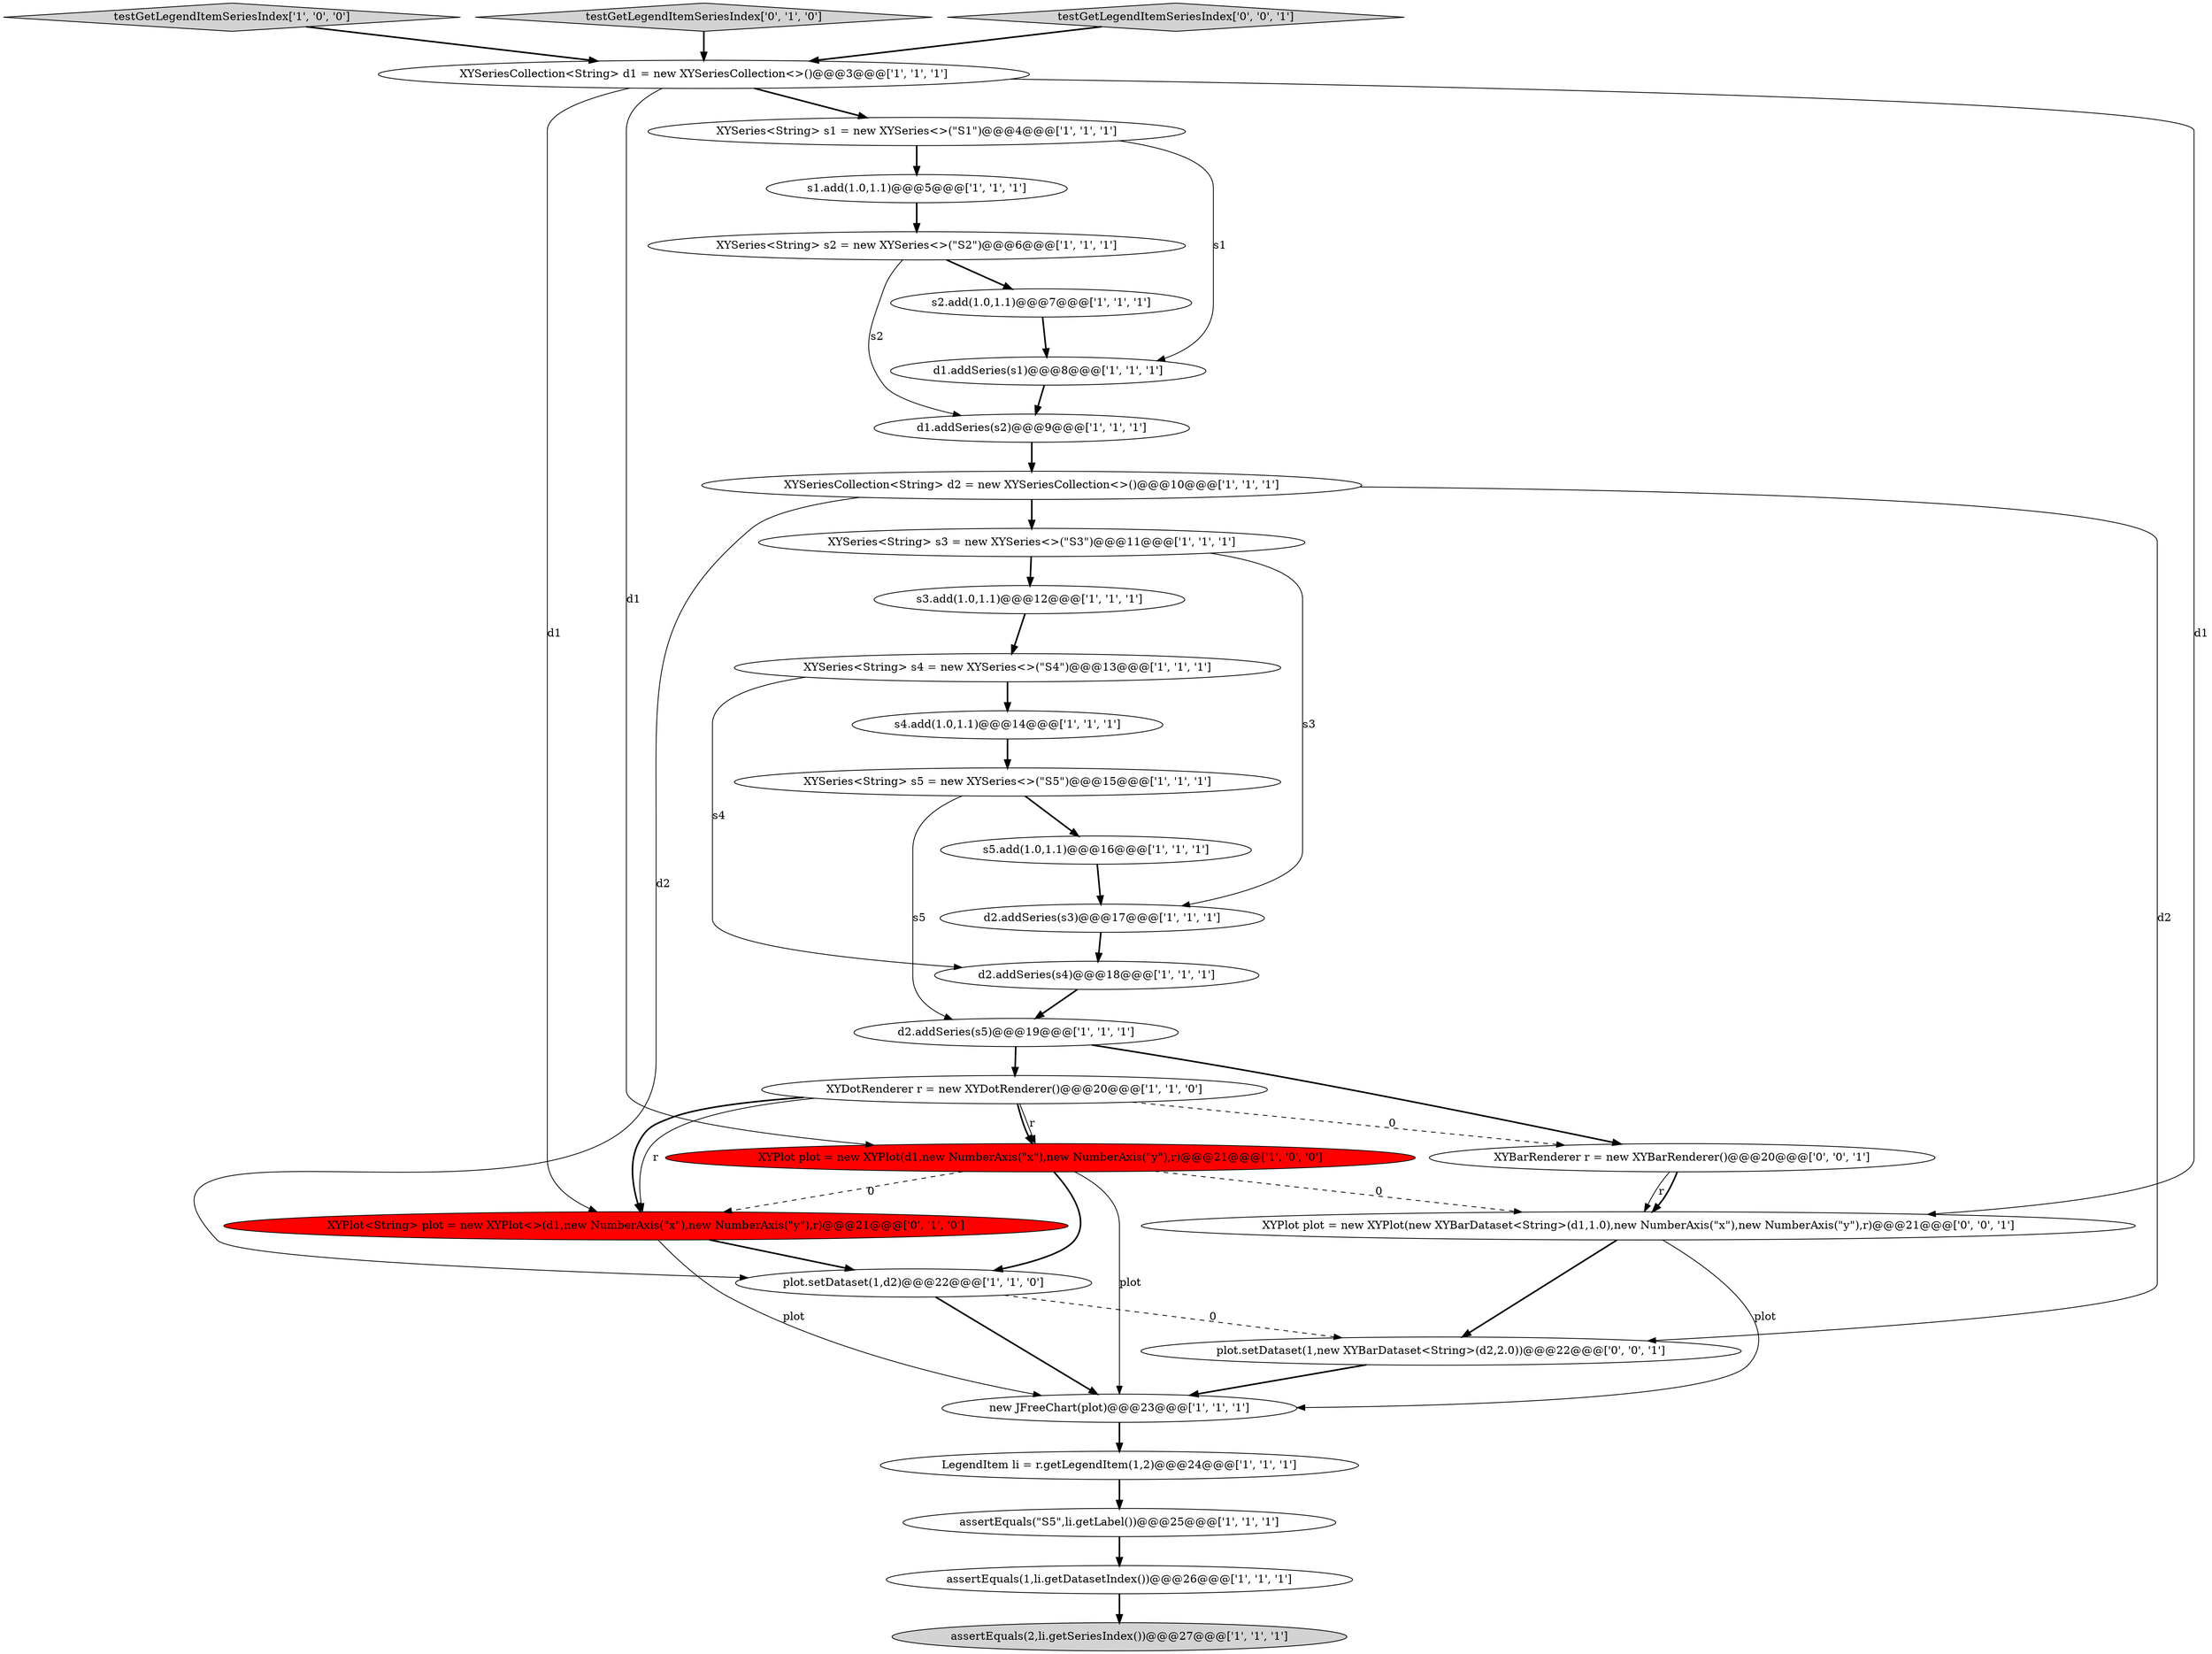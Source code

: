digraph {
31 [style = filled, label = "XYBarRenderer r = new XYBarRenderer()@@@20@@@['0', '0', '1']", fillcolor = white, shape = ellipse image = "AAA0AAABBB3BBB"];
6 [style = filled, label = "d2.addSeries(s5)@@@19@@@['1', '1', '1']", fillcolor = white, shape = ellipse image = "AAA0AAABBB1BBB"];
13 [style = filled, label = "d2.addSeries(s4)@@@18@@@['1', '1', '1']", fillcolor = white, shape = ellipse image = "AAA0AAABBB1BBB"];
22 [style = filled, label = "testGetLegendItemSeriesIndex['1', '0', '0']", fillcolor = lightgray, shape = diamond image = "AAA0AAABBB1BBB"];
24 [style = filled, label = "s1.add(1.0,1.1)@@@5@@@['1', '1', '1']", fillcolor = white, shape = ellipse image = "AAA0AAABBB1BBB"];
28 [style = filled, label = "plot.setDataset(1,new XYBarDataset<String>(d2,2.0))@@@22@@@['0', '0', '1']", fillcolor = white, shape = ellipse image = "AAA0AAABBB3BBB"];
26 [style = filled, label = "XYPlot<String> plot = new XYPlot<>(d1,new NumberAxis(\"x\"),new NumberAxis(\"y\"),r)@@@21@@@['0', '1', '0']", fillcolor = red, shape = ellipse image = "AAA1AAABBB2BBB"];
18 [style = filled, label = "XYSeries<String> s5 = new XYSeries<>(\"S5\")@@@15@@@['1', '1', '1']", fillcolor = white, shape = ellipse image = "AAA0AAABBB1BBB"];
12 [style = filled, label = "XYPlot plot = new XYPlot(d1,new NumberAxis(\"x\"),new NumberAxis(\"y\"),r)@@@21@@@['1', '0', '0']", fillcolor = red, shape = ellipse image = "AAA1AAABBB1BBB"];
14 [style = filled, label = "LegendItem li = r.getLegendItem(1,2)@@@24@@@['1', '1', '1']", fillcolor = white, shape = ellipse image = "AAA0AAABBB1BBB"];
20 [style = filled, label = "s2.add(1.0,1.1)@@@7@@@['1', '1', '1']", fillcolor = white, shape = ellipse image = "AAA0AAABBB1BBB"];
2 [style = filled, label = "new JFreeChart(plot)@@@23@@@['1', '1', '1']", fillcolor = white, shape = ellipse image = "AAA0AAABBB1BBB"];
11 [style = filled, label = "XYSeries<String> s3 = new XYSeries<>(\"S3\")@@@11@@@['1', '1', '1']", fillcolor = white, shape = ellipse image = "AAA0AAABBB1BBB"];
3 [style = filled, label = "assertEquals(2,li.getSeriesIndex())@@@27@@@['1', '1', '1']", fillcolor = lightgray, shape = ellipse image = "AAA0AAABBB1BBB"];
8 [style = filled, label = "assertEquals(1,li.getDatasetIndex())@@@26@@@['1', '1', '1']", fillcolor = white, shape = ellipse image = "AAA0AAABBB1BBB"];
27 [style = filled, label = "testGetLegendItemSeriesIndex['0', '1', '0']", fillcolor = lightgray, shape = diamond image = "AAA0AAABBB2BBB"];
7 [style = filled, label = "d1.addSeries(s2)@@@9@@@['1', '1', '1']", fillcolor = white, shape = ellipse image = "AAA0AAABBB1BBB"];
17 [style = filled, label = "d2.addSeries(s3)@@@17@@@['1', '1', '1']", fillcolor = white, shape = ellipse image = "AAA0AAABBB1BBB"];
16 [style = filled, label = "XYSeriesCollection<String> d1 = new XYSeriesCollection<>()@@@3@@@['1', '1', '1']", fillcolor = white, shape = ellipse image = "AAA0AAABBB1BBB"];
5 [style = filled, label = "assertEquals(\"S5\",li.getLabel())@@@25@@@['1', '1', '1']", fillcolor = white, shape = ellipse image = "AAA0AAABBB1BBB"];
4 [style = filled, label = "plot.setDataset(1,d2)@@@22@@@['1', '1', '0']", fillcolor = white, shape = ellipse image = "AAA0AAABBB1BBB"];
10 [style = filled, label = "XYSeries<String> s4 = new XYSeries<>(\"S4\")@@@13@@@['1', '1', '1']", fillcolor = white, shape = ellipse image = "AAA0AAABBB1BBB"];
25 [style = filled, label = "XYSeries<String> s1 = new XYSeries<>(\"S1\")@@@4@@@['1', '1', '1']", fillcolor = white, shape = ellipse image = "AAA0AAABBB1BBB"];
29 [style = filled, label = "testGetLegendItemSeriesIndex['0', '0', '1']", fillcolor = lightgray, shape = diamond image = "AAA0AAABBB3BBB"];
30 [style = filled, label = "XYPlot plot = new XYPlot(new XYBarDataset<String>(d1,1.0),new NumberAxis(\"x\"),new NumberAxis(\"y\"),r)@@@21@@@['0', '0', '1']", fillcolor = white, shape = ellipse image = "AAA0AAABBB3BBB"];
19 [style = filled, label = "XYDotRenderer r = new XYDotRenderer()@@@20@@@['1', '1', '0']", fillcolor = white, shape = ellipse image = "AAA0AAABBB1BBB"];
15 [style = filled, label = "XYSeries<String> s2 = new XYSeries<>(\"S2\")@@@6@@@['1', '1', '1']", fillcolor = white, shape = ellipse image = "AAA0AAABBB1BBB"];
21 [style = filled, label = "s3.add(1.0,1.1)@@@12@@@['1', '1', '1']", fillcolor = white, shape = ellipse image = "AAA0AAABBB1BBB"];
23 [style = filled, label = "s4.add(1.0,1.1)@@@14@@@['1', '1', '1']", fillcolor = white, shape = ellipse image = "AAA0AAABBB1BBB"];
0 [style = filled, label = "d1.addSeries(s1)@@@8@@@['1', '1', '1']", fillcolor = white, shape = ellipse image = "AAA0AAABBB1BBB"];
9 [style = filled, label = "XYSeriesCollection<String> d2 = new XYSeriesCollection<>()@@@10@@@['1', '1', '1']", fillcolor = white, shape = ellipse image = "AAA0AAABBB1BBB"];
1 [style = filled, label = "s5.add(1.0,1.1)@@@16@@@['1', '1', '1']", fillcolor = white, shape = ellipse image = "AAA0AAABBB1BBB"];
21->10 [style = bold, label=""];
5->8 [style = bold, label=""];
26->2 [style = solid, label="plot"];
19->26 [style = solid, label="r"];
9->28 [style = solid, label="d2"];
31->30 [style = solid, label="r"];
9->11 [style = bold, label=""];
19->12 [style = bold, label=""];
10->13 [style = solid, label="s4"];
30->2 [style = solid, label="plot"];
22->16 [style = bold, label=""];
11->21 [style = bold, label=""];
20->0 [style = bold, label=""];
8->3 [style = bold, label=""];
15->7 [style = solid, label="s2"];
12->2 [style = solid, label="plot"];
16->25 [style = bold, label=""];
6->19 [style = bold, label=""];
4->2 [style = bold, label=""];
9->4 [style = solid, label="d2"];
27->16 [style = bold, label=""];
12->30 [style = dashed, label="0"];
16->26 [style = solid, label="d1"];
26->4 [style = bold, label=""];
25->0 [style = solid, label="s1"];
1->17 [style = bold, label=""];
4->28 [style = dashed, label="0"];
0->7 [style = bold, label=""];
18->6 [style = solid, label="s5"];
12->26 [style = dashed, label="0"];
7->9 [style = bold, label=""];
25->24 [style = bold, label=""];
28->2 [style = bold, label=""];
30->28 [style = bold, label=""];
6->31 [style = bold, label=""];
18->1 [style = bold, label=""];
12->4 [style = bold, label=""];
10->23 [style = bold, label=""];
16->12 [style = solid, label="d1"];
15->20 [style = bold, label=""];
19->26 [style = bold, label=""];
2->14 [style = bold, label=""];
31->30 [style = bold, label=""];
16->30 [style = solid, label="d1"];
17->13 [style = bold, label=""];
13->6 [style = bold, label=""];
19->12 [style = solid, label="r"];
29->16 [style = bold, label=""];
23->18 [style = bold, label=""];
11->17 [style = solid, label="s3"];
14->5 [style = bold, label=""];
24->15 [style = bold, label=""];
19->31 [style = dashed, label="0"];
}

